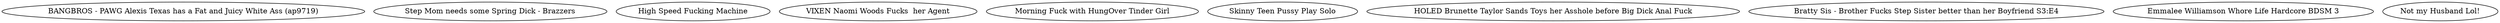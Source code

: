 digraph pornGraph_level_0 {
	ph591c49b831236 [label="BANGBROS - PAWG Alexis Texas has a Fat and Juicy White Ass (ap9719)",level=0,hash=ph591c49b831236]
	ph596380b539c62 [label="Step Mom needs some Spring Dick - Brazzers",level=0,hash=ph596380b539c62]
	ph59ef54d41f47b [label="High Speed Fucking Machine",level=0,hash=ph59ef54d41f47b]
	ph5a0daa22c25d5 [label="VIXEN Naomi Woods Fucks  her Agent",level=0,hash=ph5a0daa22c25d5]
	ph5a500731d3cd4 [label="Morning Fuck with HungOver Tinder Girl",level=0,hash=ph5a500731d3cd4]
	ph5a54dc672eccb [label="Skinny Teen Pussy Play Solo",level=0,hash=ph5a54dc672eccb]
	ph5a5685a34fb36 [label="HOLED Brunette Taylor Sands Toys her Asshole before Big Dick Anal Fuck",level=0,hash=ph5a5685a34fb36]
	ph5a5a2c9f3fee9 [label="Bratty Sis - Brother Fucks Step Sister better than her Boyfriend S3:E4",level=0,hash=ph5a5a2c9f3fee9]
	ph5a6a8bba80ebe [label="Emmalee Williamson Whore Life Hardcore BDSM 3",level=0,hash=ph5a6a8bba80ebe]
	ph5a72a2a9ab49c [label="Not my Husband Lol!",level=0,hash=ph5a72a2a9ab49c]
}
